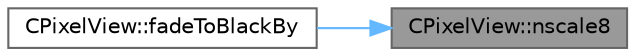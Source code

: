 digraph "CPixelView::nscale8"
{
 // LATEX_PDF_SIZE
  bgcolor="transparent";
  edge [fontname=Helvetica,fontsize=10,labelfontname=Helvetica,labelfontsize=10];
  node [fontname=Helvetica,fontsize=10,shape=box,height=0.2,width=0.4];
  rankdir="RL";
  Node1 [id="Node000001",label="CPixelView::nscale8",height=0.2,width=0.4,color="gray40", fillcolor="grey60", style="filled", fontcolor="black",tooltip="Scale every LED by the given scale."];
  Node1 -> Node2 [id="edge1_Node000001_Node000002",dir="back",color="steelblue1",style="solid",tooltip=" "];
  Node2 [id="Node000002",label="CPixelView::fadeToBlackBy",height=0.2,width=0.4,color="grey40", fillcolor="white", style="filled",URL="$de/d64/group___pixel_set.html#ab09b39f0098c45c1988d30de6c08bf88",tooltip="Fade every LED down by the given scale."];
}
